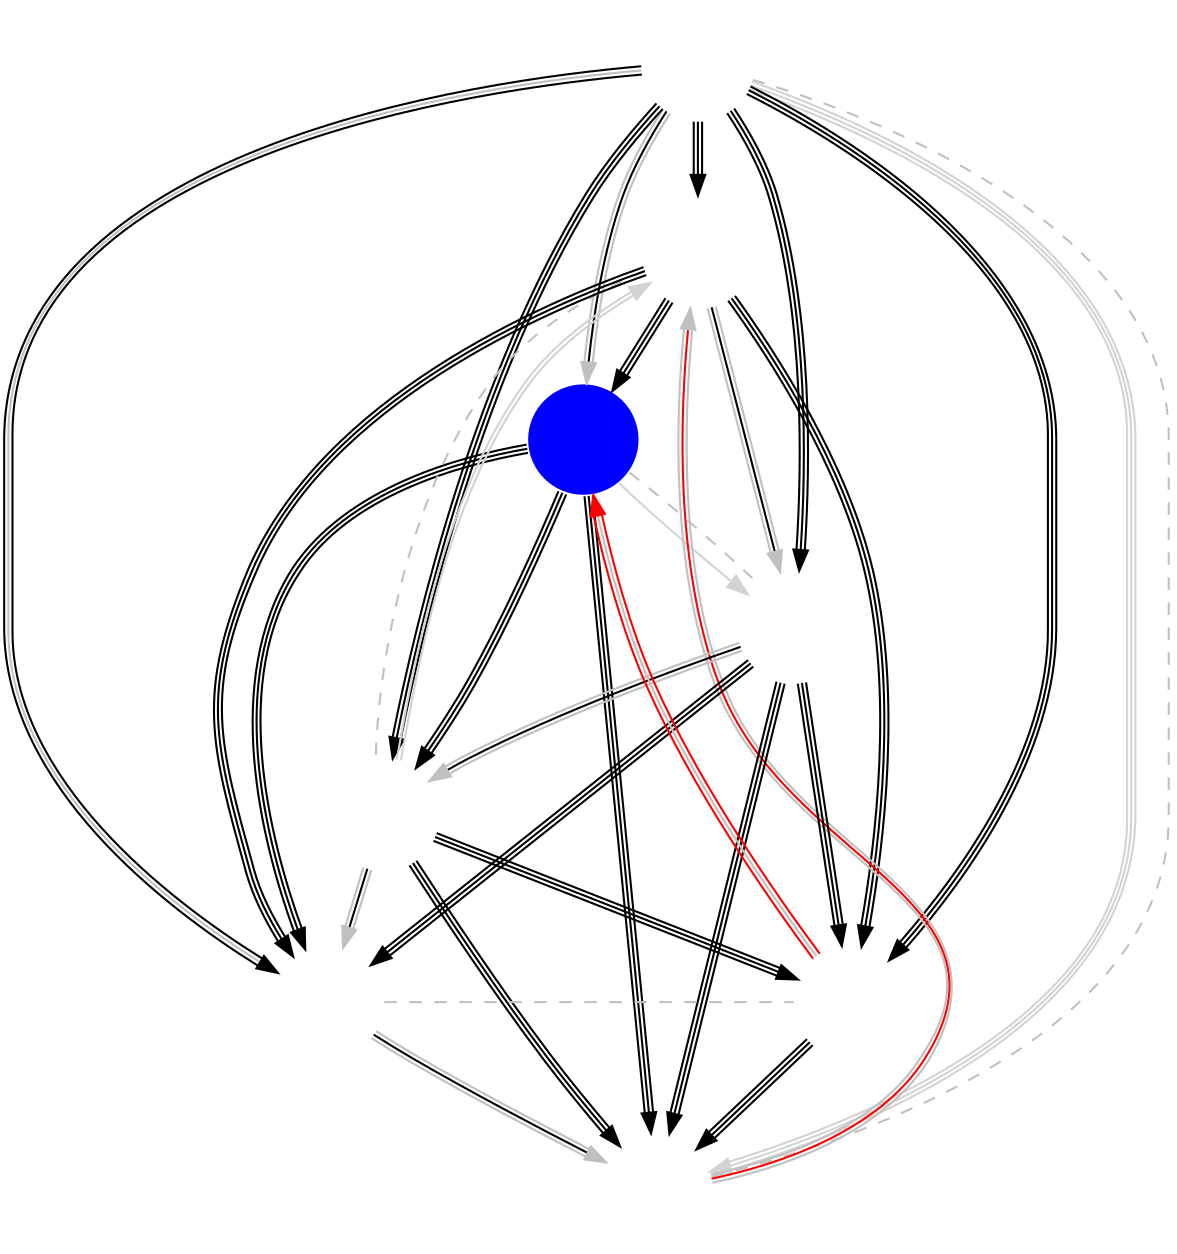digraph EU {
	node [shape=circle fixedsize=true width=.75 label="" color="white"];
	imagepath="logos/";
	TL	[ image="liquid.png" style="filled" fillcolor="blue" ];
	FNC	[ image="fnatic.png" ];
	TRC	[ image="tricked.png" ];
	PD	[ image="playing-ducks.png" ];
	EXP	[ image="expert.png" ];
	DIG	[ image="dignitas.png" ];
	ZE	[ image="zealots.png" ];
	TGG	[ image="team-good-guys.png" ];

	/* Phase 1 Aggregates */
//	FNC	->	TL	[ color="lightgray" ]
//	TL	->	TRC	[ color="lightgray" ]
//	TL	->	PD	[ color="lightgray" ]
	TL	->	EXP	[ color="lightgray" ]
//	TL	->	DIG	[ color="lightgray" ]
//	FNC	->	TRC	[ color="lightgray:lightgray:lightgray" ]
	FNC	->	PD	[ color="lightgray:lightgray:lightgray" ]
//	FNC	->	EXP	[ color="lightgray:lightgray" ]
//	FNC	->	DIG	[ color="lightgray" ]
//	TRC	->	PD	[ color="lightgray" ]
//	EXP	->	TRC	[ color="lightgray" ]
	DIG	->	TRC	[ color="lightgray:lightgray" constraint="false" ]
//	EXP	->	PD	[ color="lightgray:lightgray:lightgray" constraint="false" ]
//	DIG	->	PD	[ color="lightgray:lightgray:lightgray" ]
//	DIG	->	EXP	[ color="lightgray" ]

	/* Phase 2 Group stage 1 - Round 1 */
	TRC	->	EXP	[ color="gray:black:gray" ]
	ZE	->	PD	[ color="black:black:black" ]
	PD	->	TRC	[ /*color="gray:black:gray"*/ color="gray:red:gray" constraint="false" ]
	TL	->	TGG	[ color="black:black:black" ]
	FNC	->	ZE	[ color="black:black:black" ]
	TL	->	DIG	[ color="black:black:black" ]

	/* Phase 2 Group stage 1 - Round 2 */
	FNC	->	TL	[ color="gray:black:gray" ]
	DIG	->	TGG	[ color="gray:black:gray" ]
	EXP	->	ZE	[ color="black:black:black" ]
	TGG	->	PD	[ color="gray:black:gray" ]
	FNC	->	TRC	[ color="black:black:black" ]
	EXP	->	DIG	[ color="gray:black:gray" ]

	/* Phase 2 Group stage 1 - Round 3 */
	TRC	->	TL	[ color="black:black:black" ]
	EXP	->	PD	[ color="black:black:black" ]
	FNC	->	TGG	[ color="black:gray:black" ]
	DIG	->	ZE	[ color="black:black:black" ]
	TL	->	PD	[ color="black:black:black" ]
	FNC	->	EXP	[ color="black:black:black" ]

	/* Phase 2 Group stage 1 - Round 4 */
	TRC	->	TGG	[ color="black:black:black" ]
	DIG	->	PD	[ color="black:black:black" ]
	FNC	->	DIG	[ color="black:black:black" ]
	ZE	->	TL	[ /*color="black:gray:black"*/ color="red:gray:red" constraint="false" ]
	TRC	->	ZE	[ color="black:black:black" ]
	EXP	->	TGG	[ color="black:black:black" ]

	edge [ color="gray" dir="none" constraint="false" style="dashed"]

	TRC	->	DIG
	TL	->	EXP
	TGG	->	ZE
	PD	->	FNC
}
